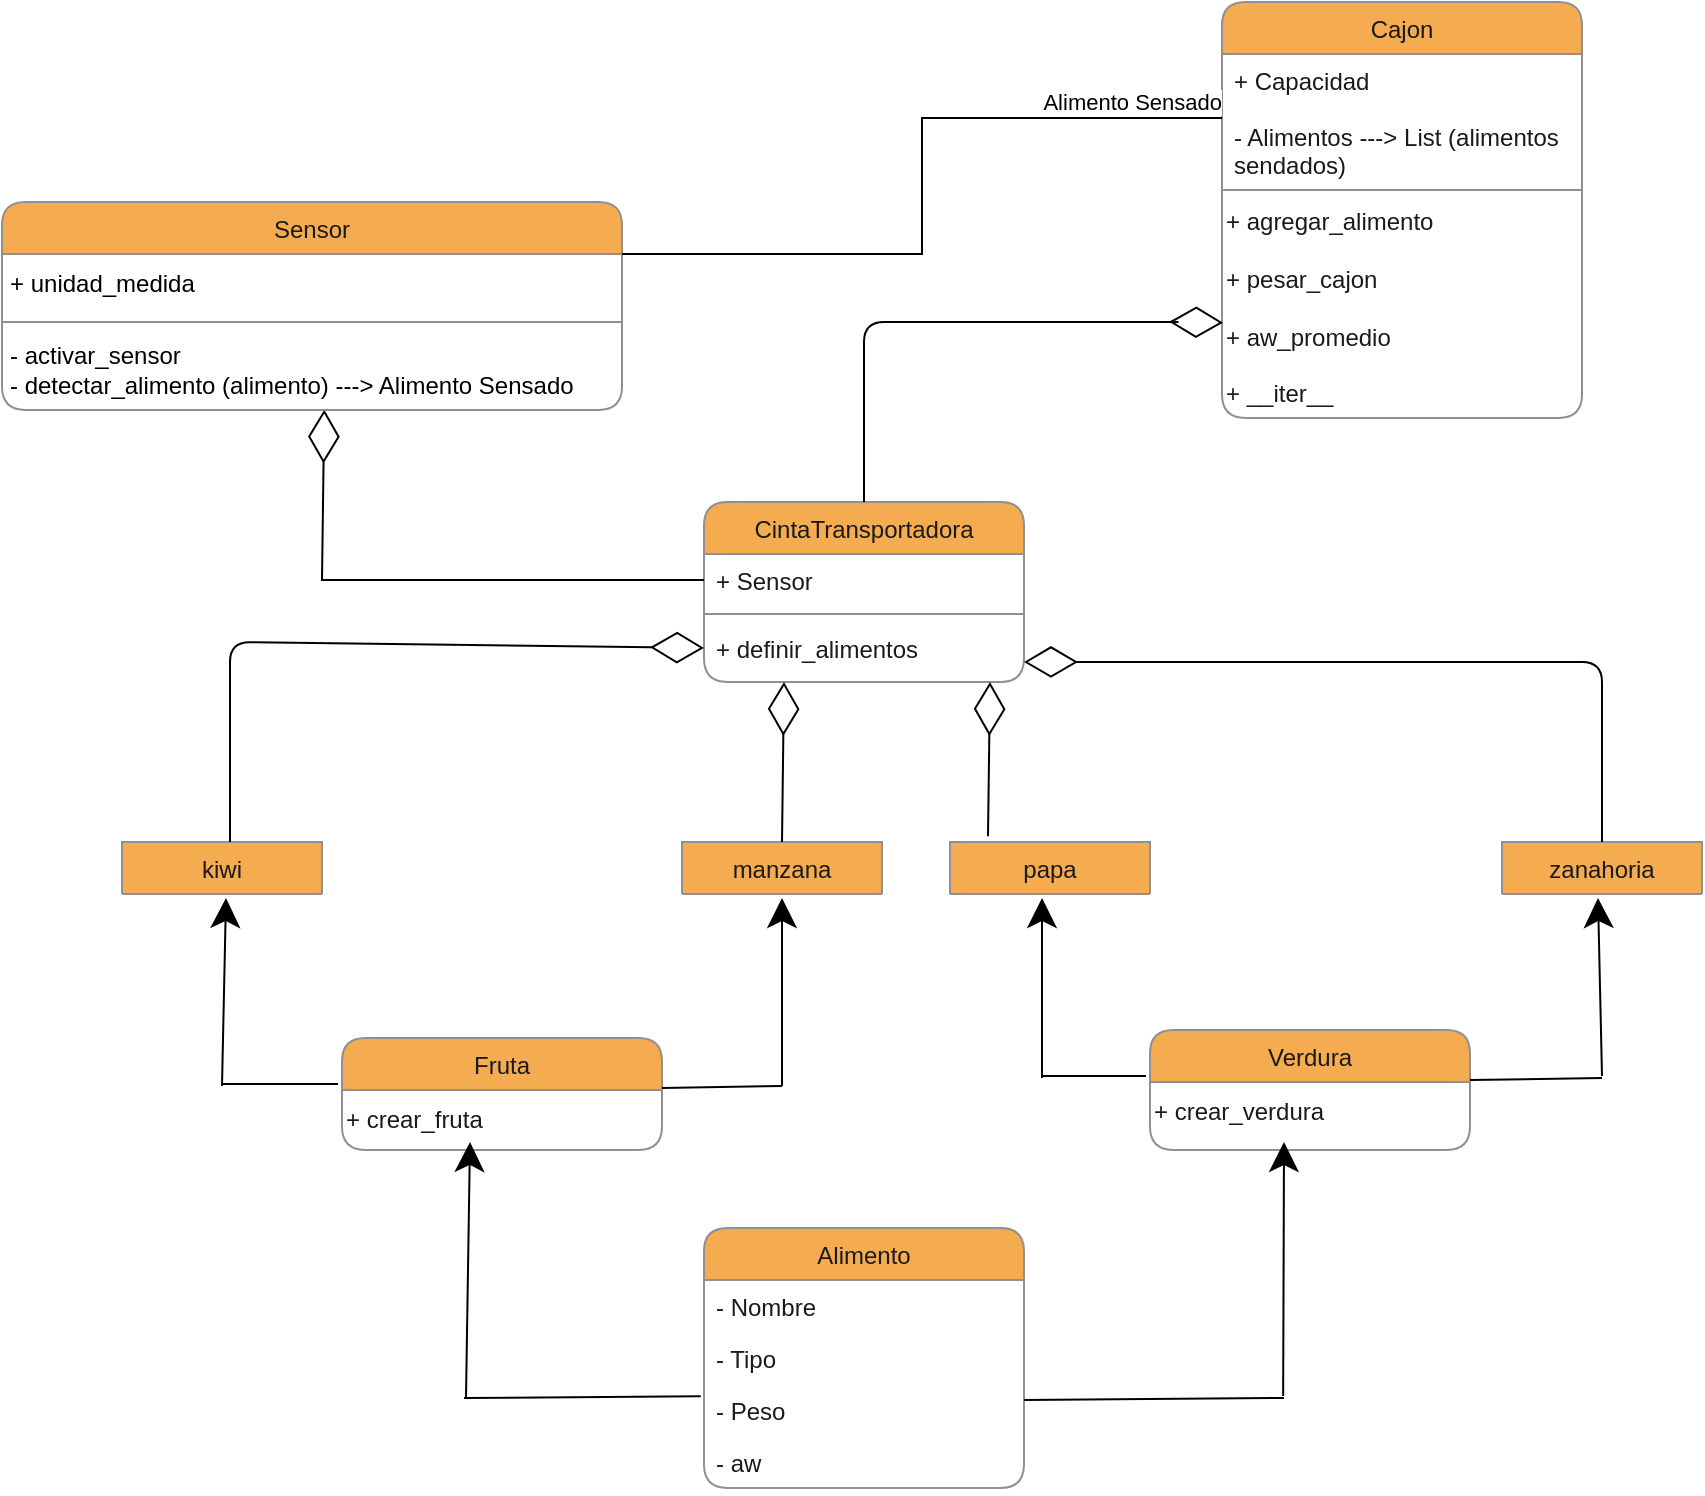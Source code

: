 <mxfile version="26.2.13">
  <diagram id="C5RBs43oDa-KdzZeNtuy" name="Page-1">
    <mxGraphModel dx="1943" dy="458" grid="1" gridSize="10" guides="1" tooltips="1" connect="1" arrows="1" fold="1" page="1" pageScale="1" pageWidth="827" pageHeight="1169" background="none" math="0" shadow="0">
      <root>
        <mxCell id="WIyWlLk6GJQsqaUBKTNV-0" />
        <mxCell id="WIyWlLk6GJQsqaUBKTNV-1" parent="WIyWlLk6GJQsqaUBKTNV-0" />
        <mxCell id="zkfFHV4jXpPFQw0GAbJ--6" value="CintaTransportadora" style="swimlane;fontStyle=0;align=center;verticalAlign=top;childLayout=stackLayout;horizontal=1;startSize=26;horizontalStack=0;resizeParent=1;resizeLast=0;collapsible=1;marginBottom=0;rounded=1;shadow=0;strokeWidth=1;labelBackgroundColor=none;fillColor=#F5AB50;strokeColor=#909090;fontColor=#1A1A1A;" parent="WIyWlLk6GJQsqaUBKTNV-1" vertex="1">
          <mxGeometry x="311" y="320" width="160" height="90" as="geometry">
            <mxRectangle x="130" y="380" width="160" height="26" as="alternateBounds" />
          </mxGeometry>
        </mxCell>
        <mxCell id="zkfFHV4jXpPFQw0GAbJ--7" value="+ Sensor" style="text;align=left;verticalAlign=top;spacingLeft=4;spacingRight=4;overflow=hidden;rotatable=0;points=[[0,0.5],[1,0.5]];portConstraint=eastwest;labelBackgroundColor=none;fontColor=#1A1A1A;rounded=1;" parent="zkfFHV4jXpPFQw0GAbJ--6" vertex="1">
          <mxGeometry y="26" width="160" height="26" as="geometry" />
        </mxCell>
        <mxCell id="zkfFHV4jXpPFQw0GAbJ--9" value="" style="line;html=1;strokeWidth=1;align=left;verticalAlign=middle;spacingTop=-1;spacingLeft=3;spacingRight=3;rotatable=0;labelPosition=right;points=[];portConstraint=eastwest;labelBackgroundColor=none;fillColor=#F5AB50;strokeColor=#909090;fontColor=#1A1A1A;rounded=1;" parent="zkfFHV4jXpPFQw0GAbJ--6" vertex="1">
          <mxGeometry y="52" width="160" height="8" as="geometry" />
        </mxCell>
        <mxCell id="zkfFHV4jXpPFQw0GAbJ--10" value="+ definir_alimentos" style="text;align=left;verticalAlign=top;spacingLeft=4;spacingRight=4;overflow=hidden;rotatable=0;points=[[0,0.5],[1,0.5]];portConstraint=eastwest;fontStyle=0;labelBackgroundColor=none;fontColor=#1A1A1A;rounded=1;" parent="zkfFHV4jXpPFQw0GAbJ--6" vertex="1">
          <mxGeometry y="60" width="160" height="26" as="geometry" />
        </mxCell>
        <mxCell id="zkfFHV4jXpPFQw0GAbJ--13" value="Cajon" style="swimlane;fontStyle=0;align=center;verticalAlign=top;childLayout=stackLayout;horizontal=1;startSize=26;horizontalStack=0;resizeParent=1;resizeLast=0;collapsible=1;marginBottom=0;rounded=1;shadow=0;strokeWidth=1;labelBackgroundColor=none;fillColor=#F5AB50;strokeColor=#909090;fontColor=#1A1A1A;" parent="WIyWlLk6GJQsqaUBKTNV-1" vertex="1">
          <mxGeometry x="570" y="70" width="180" height="208" as="geometry">
            <mxRectangle x="340" y="380" width="170" height="26" as="alternateBounds" />
          </mxGeometry>
        </mxCell>
        <mxCell id="zkfFHV4jXpPFQw0GAbJ--14" value="+ Capacidad&#xa;&#xa;- Alimentos ---&gt; List (alimentos &#xa;sendados)" style="text;align=left;verticalAlign=top;spacingLeft=4;spacingRight=4;overflow=hidden;rotatable=0;points=[[0,0.5],[1,0.5]];portConstraint=eastwest;labelBackgroundColor=none;fontColor=#1A1A1A;rounded=1;" parent="zkfFHV4jXpPFQw0GAbJ--13" vertex="1">
          <mxGeometry y="26" width="180" height="64" as="geometry" />
        </mxCell>
        <mxCell id="zkfFHV4jXpPFQw0GAbJ--15" value="" style="line;html=1;strokeWidth=1;align=left;verticalAlign=middle;spacingTop=-1;spacingLeft=3;spacingRight=3;rotatable=0;labelPosition=right;points=[];portConstraint=eastwest;labelBackgroundColor=none;fillColor=#F5AB50;strokeColor=#909090;fontColor=#1A1A1A;rounded=1;" parent="zkfFHV4jXpPFQw0GAbJ--13" vertex="1">
          <mxGeometry y="90" width="180" height="8" as="geometry" />
        </mxCell>
        <mxCell id="TtFTox5Q7d19spbC-8BE-2" value="+ agregar_alimento&lt;div&gt;&lt;div&gt;&lt;br&gt;&lt;/div&gt;&lt;div&gt;+ pesar_cajon&lt;/div&gt;&lt;div&gt;&lt;br&gt;&lt;/div&gt;&lt;div&gt;+ aw_promedio&lt;/div&gt;&lt;div&gt;&lt;br&gt;&lt;/div&gt;&lt;div&gt;+ __iter__&lt;/div&gt;&lt;/div&gt;" style="text;html=1;align=left;verticalAlign=middle;resizable=0;points=[];autosize=1;strokeColor=none;fillColor=none;labelBackgroundColor=none;fontColor=#1A1A1A;rounded=1;" parent="zkfFHV4jXpPFQw0GAbJ--13" vertex="1">
          <mxGeometry y="98" width="180" height="110" as="geometry" />
        </mxCell>
        <mxCell id="zkfFHV4jXpPFQw0GAbJ--17" value="Alimento" style="swimlane;fontStyle=0;align=center;verticalAlign=top;childLayout=stackLayout;horizontal=1;startSize=26;horizontalStack=0;resizeParent=1;resizeLast=0;collapsible=1;marginBottom=0;rounded=1;shadow=0;strokeWidth=1;labelBackgroundColor=none;fillColor=#F5AB50;strokeColor=#909090;fontColor=#1A1A1A;" parent="WIyWlLk6GJQsqaUBKTNV-1" vertex="1">
          <mxGeometry x="311" y="683" width="160" height="130" as="geometry">
            <mxRectangle x="550" y="140" width="160" height="26" as="alternateBounds" />
          </mxGeometry>
        </mxCell>
        <mxCell id="zkfFHV4jXpPFQw0GAbJ--19" value="- Nombre   " style="text;align=left;verticalAlign=top;spacingLeft=4;spacingRight=4;overflow=hidden;rotatable=0;points=[[0,0.5],[1,0.5]];portConstraint=eastwest;rounded=1;shadow=0;html=0;labelBackgroundColor=none;fontColor=#1A1A1A;" parent="zkfFHV4jXpPFQw0GAbJ--17" vertex="1">
          <mxGeometry y="26" width="160" height="26" as="geometry" />
        </mxCell>
        <mxCell id="zkfFHV4jXpPFQw0GAbJ--20" value="- Tipo" style="text;align=left;verticalAlign=top;spacingLeft=4;spacingRight=4;overflow=hidden;rotatable=0;points=[[0,0.5],[1,0.5]];portConstraint=eastwest;rounded=1;shadow=0;html=0;labelBackgroundColor=none;fontColor=#1A1A1A;" parent="zkfFHV4jXpPFQw0GAbJ--17" vertex="1">
          <mxGeometry y="52" width="160" height="26" as="geometry" />
        </mxCell>
        <mxCell id="zkfFHV4jXpPFQw0GAbJ--21" value="- Peso" style="text;align=left;verticalAlign=top;spacingLeft=4;spacingRight=4;overflow=hidden;rotatable=0;points=[[0,0.5],[1,0.5]];portConstraint=eastwest;rounded=1;shadow=0;html=0;labelBackgroundColor=none;fontColor=#1A1A1A;" parent="zkfFHV4jXpPFQw0GAbJ--17" vertex="1">
          <mxGeometry y="78" width="160" height="26" as="geometry" />
        </mxCell>
        <mxCell id="zkfFHV4jXpPFQw0GAbJ--22" value="- aw" style="text;align=left;verticalAlign=top;spacingLeft=4;spacingRight=4;overflow=hidden;rotatable=0;points=[[0,0.5],[1,0.5]];portConstraint=eastwest;rounded=1;shadow=0;html=0;labelBackgroundColor=none;fontColor=#1A1A1A;" parent="zkfFHV4jXpPFQw0GAbJ--17" vertex="1">
          <mxGeometry y="104" width="160" height="26" as="geometry" />
        </mxCell>
        <mxCell id="TtFTox5Q7d19spbC-8BE-21" value="Verdura" style="swimlane;fontStyle=0;align=center;verticalAlign=top;childLayout=stackLayout;horizontal=1;startSize=26;horizontalStack=0;resizeParent=1;resizeLast=0;collapsible=1;marginBottom=0;rounded=1;shadow=0;strokeWidth=1;labelBackgroundColor=none;fillColor=#F5AB50;strokeColor=#909090;fontColor=#1A1A1A;" parent="WIyWlLk6GJQsqaUBKTNV-1" vertex="1">
          <mxGeometry x="534" y="584" width="160" height="60" as="geometry">
            <mxRectangle x="550" y="140" width="160" height="26" as="alternateBounds" />
          </mxGeometry>
        </mxCell>
        <mxCell id="TtFTox5Q7d19spbC-8BE-26" value="&lt;div&gt;+ crear_verdura&lt;/div&gt;" style="text;html=1;align=left;verticalAlign=middle;resizable=0;points=[];autosize=1;strokeColor=none;fillColor=none;fontColor=#1A1A1A;rounded=1;" parent="TtFTox5Q7d19spbC-8BE-21" vertex="1">
          <mxGeometry y="26" width="160" height="30" as="geometry" />
        </mxCell>
        <mxCell id="TtFTox5Q7d19spbC-8BE-28" value="Fruta" style="swimlane;fontStyle=0;align=center;verticalAlign=top;childLayout=stackLayout;horizontal=1;startSize=26;horizontalStack=0;resizeParent=1;resizeLast=0;collapsible=1;marginBottom=0;rounded=1;shadow=0;strokeWidth=1;labelBackgroundColor=none;fillColor=#F5AB50;strokeColor=#909090;fontColor=#1A1A1A;" parent="WIyWlLk6GJQsqaUBKTNV-1" vertex="1">
          <mxGeometry x="130" y="588" width="160" height="56" as="geometry">
            <mxRectangle x="550" y="140" width="160" height="26" as="alternateBounds" />
          </mxGeometry>
        </mxCell>
        <mxCell id="TtFTox5Q7d19spbC-8BE-33" value="+ crear_fruta" style="text;html=1;align=left;verticalAlign=middle;resizable=0;points=[];autosize=1;strokeColor=none;fillColor=none;fontColor=#1A1A1A;rounded=1;" parent="TtFTox5Q7d19spbC-8BE-28" vertex="1">
          <mxGeometry y="26" width="160" height="30" as="geometry" />
        </mxCell>
        <mxCell id="TtFTox5Q7d19spbC-8BE-37" value="kiwi" style="swimlane;fontStyle=0;align=center;verticalAlign=top;childLayout=stackLayout;horizontal=1;startSize=26;horizontalStack=0;resizeParent=1;resizeLast=0;collapsible=1;marginBottom=0;rounded=1;shadow=0;strokeWidth=1;labelBackgroundColor=none;fillColor=#F5AB50;strokeColor=#909090;fontColor=#1A1A1A;" parent="WIyWlLk6GJQsqaUBKTNV-1" vertex="1" collapsed="1">
          <mxGeometry x="20" y="490" width="100" height="26" as="geometry">
            <mxRectangle x="30" y="370" width="140" height="130" as="alternateBounds" />
          </mxGeometry>
        </mxCell>
        <mxCell id="TtFTox5Q7d19spbC-8BE-51" value="manzana" style="swimlane;fontStyle=0;align=center;verticalAlign=top;childLayout=stackLayout;horizontal=1;startSize=26;horizontalStack=0;resizeParent=1;resizeLast=0;collapsible=1;marginBottom=0;rounded=1;shadow=0;strokeWidth=1;labelBackgroundColor=none;fillColor=#F5AB50;strokeColor=#909090;fontColor=#1A1A1A;" parent="WIyWlLk6GJQsqaUBKTNV-1" vertex="1" collapsed="1">
          <mxGeometry x="300" y="490" width="100" height="26" as="geometry">
            <mxRectangle x="250" y="370" width="140" height="130" as="alternateBounds" />
          </mxGeometry>
        </mxCell>
        <mxCell id="TtFTox5Q7d19spbC-8BE-58" value="papa" style="swimlane;fontStyle=0;align=center;verticalAlign=top;childLayout=stackLayout;horizontal=1;startSize=26;horizontalStack=0;resizeParent=1;resizeLast=0;collapsible=1;marginBottom=0;rounded=1;shadow=0;strokeWidth=1;labelBackgroundColor=none;fillColor=#F5AB50;strokeColor=#909090;fontColor=#1A1A1A;" parent="WIyWlLk6GJQsqaUBKTNV-1" vertex="1" collapsed="1">
          <mxGeometry x="434" y="490" width="100" height="26" as="geometry">
            <mxRectangle x="430" y="370" width="140" height="130" as="alternateBounds" />
          </mxGeometry>
        </mxCell>
        <mxCell id="TtFTox5Q7d19spbC-8BE-65" value="zanahoria" style="swimlane;fontStyle=0;align=center;verticalAlign=top;childLayout=stackLayout;horizontal=1;startSize=26;horizontalStack=0;resizeParent=1;resizeLast=0;collapsible=1;marginBottom=0;rounded=1;shadow=0;strokeWidth=1;labelBackgroundColor=none;fillColor=#F5AB50;strokeColor=#909090;fontColor=#1A1A1A;" parent="WIyWlLk6GJQsqaUBKTNV-1" vertex="1" collapsed="1">
          <mxGeometry x="710" y="490" width="100" height="26" as="geometry">
            <mxRectangle x="650" y="370" width="140" height="130" as="alternateBounds" />
          </mxGeometry>
        </mxCell>
        <mxCell id="2_OG4a07S7AexZU8rX8R-0" value="" style="endArrow=classic;html=1;rounded=1;endSize=12;" parent="WIyWlLk6GJQsqaUBKTNV-1" edge="1">
          <mxGeometry width="50" height="50" relative="1" as="geometry">
            <mxPoint x="192" y="768" as="sourcePoint" />
            <mxPoint x="194" y="640" as="targetPoint" />
          </mxGeometry>
        </mxCell>
        <mxCell id="2_OG4a07S7AexZU8rX8R-1" value="" style="endArrow=none;html=1;rounded=1;entryX=-0.01;entryY=0.237;entryDx=0;entryDy=0;entryPerimeter=0;" parent="WIyWlLk6GJQsqaUBKTNV-1" target="zkfFHV4jXpPFQw0GAbJ--21" edge="1">
          <mxGeometry width="50" height="50" relative="1" as="geometry">
            <mxPoint x="191" y="768" as="sourcePoint" />
            <mxPoint x="411" y="678" as="targetPoint" />
          </mxGeometry>
        </mxCell>
        <mxCell id="2_OG4a07S7AexZU8rX8R-2" value="" style="endArrow=classic;html=1;rounded=1;endSize=12;" parent="WIyWlLk6GJQsqaUBKTNV-1" edge="1">
          <mxGeometry width="50" height="50" relative="1" as="geometry">
            <mxPoint x="600.58" y="767" as="sourcePoint" />
            <mxPoint x="601" y="640" as="targetPoint" />
          </mxGeometry>
        </mxCell>
        <mxCell id="2_OG4a07S7AexZU8rX8R-3" value="" style="endArrow=none;html=1;rounded=1;" parent="WIyWlLk6GJQsqaUBKTNV-1" edge="1">
          <mxGeometry width="50" height="50" relative="1" as="geometry">
            <mxPoint x="471" y="769" as="sourcePoint" />
            <mxPoint x="601" y="768" as="targetPoint" />
          </mxGeometry>
        </mxCell>
        <mxCell id="2_OG4a07S7AexZU8rX8R-4" value="" style="endArrow=classic;html=1;rounded=1;endSize=12;" parent="WIyWlLk6GJQsqaUBKTNV-1" edge="1">
          <mxGeometry width="50" height="50" relative="1" as="geometry">
            <mxPoint x="70" y="612" as="sourcePoint" />
            <mxPoint x="72" y="518" as="targetPoint" />
          </mxGeometry>
        </mxCell>
        <mxCell id="2_OG4a07S7AexZU8rX8R-5" value="" style="endArrow=none;html=1;rounded=1;entryX=-0.01;entryY=0.237;entryDx=0;entryDy=0;entryPerimeter=0;" parent="WIyWlLk6GJQsqaUBKTNV-1" edge="1">
          <mxGeometry width="50" height="50" relative="1" as="geometry">
            <mxPoint x="70" y="611" as="sourcePoint" />
            <mxPoint x="128" y="611" as="targetPoint" />
          </mxGeometry>
        </mxCell>
        <mxCell id="2_OG4a07S7AexZU8rX8R-6" value="" style="endArrow=classic;html=1;rounded=1;endSize=12;" parent="WIyWlLk6GJQsqaUBKTNV-1" edge="1">
          <mxGeometry width="50" height="50" relative="1" as="geometry">
            <mxPoint x="350.0" y="612" as="sourcePoint" />
            <mxPoint x="350" y="518" as="targetPoint" />
          </mxGeometry>
        </mxCell>
        <mxCell id="2_OG4a07S7AexZU8rX8R-7" value="" style="endArrow=none;html=1;rounded=1;" parent="WIyWlLk6GJQsqaUBKTNV-1" edge="1">
          <mxGeometry width="50" height="50" relative="1" as="geometry">
            <mxPoint x="290" y="613" as="sourcePoint" />
            <mxPoint x="350" y="612" as="targetPoint" />
          </mxGeometry>
        </mxCell>
        <mxCell id="2_OG4a07S7AexZU8rX8R-8" value="" style="endArrow=classic;html=1;rounded=1;endSize=12;" parent="WIyWlLk6GJQsqaUBKTNV-1" edge="1">
          <mxGeometry width="50" height="50" relative="1" as="geometry">
            <mxPoint x="480" y="608" as="sourcePoint" />
            <mxPoint x="480" y="518" as="targetPoint" />
          </mxGeometry>
        </mxCell>
        <mxCell id="2_OG4a07S7AexZU8rX8R-9" value="" style="endArrow=none;html=1;rounded=1;entryX=-0.01;entryY=0.237;entryDx=0;entryDy=0;entryPerimeter=0;" parent="WIyWlLk6GJQsqaUBKTNV-1" edge="1">
          <mxGeometry width="50" height="50" relative="1" as="geometry">
            <mxPoint x="480" y="607" as="sourcePoint" />
            <mxPoint x="532" y="607" as="targetPoint" />
          </mxGeometry>
        </mxCell>
        <mxCell id="2_OG4a07S7AexZU8rX8R-10" value="" style="endArrow=classic;html=1;rounded=1;endSize=12;" parent="WIyWlLk6GJQsqaUBKTNV-1" edge="1">
          <mxGeometry width="50" height="50" relative="1" as="geometry">
            <mxPoint x="760" y="607" as="sourcePoint" />
            <mxPoint x="758" y="518" as="targetPoint" />
          </mxGeometry>
        </mxCell>
        <mxCell id="2_OG4a07S7AexZU8rX8R-11" value="" style="endArrow=none;html=1;rounded=1;" parent="WIyWlLk6GJQsqaUBKTNV-1" edge="1">
          <mxGeometry width="50" height="50" relative="1" as="geometry">
            <mxPoint x="694" y="609" as="sourcePoint" />
            <mxPoint x="760" y="608" as="targetPoint" />
          </mxGeometry>
        </mxCell>
        <mxCell id="2_OG4a07S7AexZU8rX8R-17" value="" style="endArrow=diamondThin;endFill=0;endSize=24;html=1;rounded=1;exitX=0.5;exitY=0;exitDx=0;exitDy=0;entryX=0.25;entryY=1;entryDx=0;entryDy=0;" parent="WIyWlLk6GJQsqaUBKTNV-1" source="TtFTox5Q7d19spbC-8BE-51" target="zkfFHV4jXpPFQw0GAbJ--6" edge="1">
          <mxGeometry width="160" relative="1" as="geometry">
            <mxPoint x="274" y="460" as="sourcePoint" />
            <mxPoint x="434" y="460" as="targetPoint" />
          </mxGeometry>
        </mxCell>
        <mxCell id="2_OG4a07S7AexZU8rX8R-18" value="" style="endArrow=diamondThin;endFill=0;endSize=24;html=1;rounded=1;exitX=0.19;exitY=-0.109;exitDx=0;exitDy=0;exitPerimeter=0;" parent="WIyWlLk6GJQsqaUBKTNV-1" source="TtFTox5Q7d19spbC-8BE-58" edge="1">
          <mxGeometry width="160" relative="1" as="geometry">
            <mxPoint x="424" y="450" as="sourcePoint" />
            <mxPoint x="454" y="410" as="targetPoint" />
          </mxGeometry>
        </mxCell>
        <mxCell id="2_OG4a07S7AexZU8rX8R-19" value="" style="endArrow=diamondThin;endFill=0;endSize=24;html=1;rounded=1;exitX=0.5;exitY=0;exitDx=0;exitDy=0;entryX=1;entryY=0.769;entryDx=0;entryDy=0;entryPerimeter=0;" parent="WIyWlLk6GJQsqaUBKTNV-1" source="TtFTox5Q7d19spbC-8BE-65" target="zkfFHV4jXpPFQw0GAbJ--10" edge="1">
          <mxGeometry width="160" relative="1" as="geometry">
            <mxPoint x="664" y="440" as="sourcePoint" />
            <mxPoint x="824" y="440" as="targetPoint" />
            <Array as="points">
              <mxPoint x="760" y="400" />
            </Array>
          </mxGeometry>
        </mxCell>
        <mxCell id="2_OG4a07S7AexZU8rX8R-20" value="" style="endArrow=diamondThin;endFill=0;endSize=24;html=1;rounded=1;exitX=0.5;exitY=0;exitDx=0;exitDy=0;entryX=0;entryY=0.5;entryDx=0;entryDy=0;" parent="WIyWlLk6GJQsqaUBKTNV-1" target="zkfFHV4jXpPFQw0GAbJ--10" edge="1">
          <mxGeometry width="160" relative="1" as="geometry">
            <mxPoint x="74" y="490" as="sourcePoint" />
            <mxPoint x="204" y="450" as="targetPoint" />
            <Array as="points">
              <mxPoint x="74" y="390" />
            </Array>
          </mxGeometry>
        </mxCell>
        <mxCell id="2_OG4a07S7AexZU8rX8R-22" value="" style="endArrow=diamondThin;endFill=0;endSize=24;html=1;rounded=1;exitX=0.5;exitY=0;exitDx=0;exitDy=0;entryX=0.003;entryY=0.567;entryDx=0;entryDy=0;entryPerimeter=0;" parent="WIyWlLk6GJQsqaUBKTNV-1" source="zkfFHV4jXpPFQw0GAbJ--6" target="TtFTox5Q7d19spbC-8BE-2" edge="1">
          <mxGeometry width="160" relative="1" as="geometry">
            <mxPoint x="344" y="280" as="sourcePoint" />
            <mxPoint x="504" y="280" as="targetPoint" />
            <Array as="points">
              <mxPoint x="391" y="230" />
              <mxPoint x="550" y="230" />
            </Array>
          </mxGeometry>
        </mxCell>
        <mxCell id="pdYEQabYCU16_x5gFn3y-7" value="" style="endArrow=diamondThin;endFill=0;endSize=24;html=1;rounded=0;entryX=0.382;entryY=1.147;entryDx=0;entryDy=0;entryPerimeter=0;exitX=0;exitY=0.5;exitDx=0;exitDy=0;" edge="1" parent="WIyWlLk6GJQsqaUBKTNV-1" source="zkfFHV4jXpPFQw0GAbJ--7">
          <mxGeometry width="160" relative="1" as="geometry">
            <mxPoint x="270" y="300" as="sourcePoint" />
            <mxPoint x="121.12" y="273.822" as="targetPoint" />
            <Array as="points">
              <mxPoint x="120" y="359" />
            </Array>
          </mxGeometry>
        </mxCell>
        <mxCell id="pdYEQabYCU16_x5gFn3y-8" value="Sensor" style="swimlane;fontStyle=0;align=center;verticalAlign=top;childLayout=stackLayout;horizontal=1;startSize=26;horizontalStack=0;resizeParent=1;resizeLast=0;collapsible=1;marginBottom=0;rounded=1;shadow=0;strokeWidth=1;labelBackgroundColor=none;fillColor=#F5AB50;strokeColor=#909090;fontColor=#1A1A1A;" vertex="1" parent="WIyWlLk6GJQsqaUBKTNV-1">
          <mxGeometry x="-40" y="170" width="310" height="104" as="geometry">
            <mxRectangle x="130" y="380" width="160" height="26" as="alternateBounds" />
          </mxGeometry>
        </mxCell>
        <mxCell id="pdYEQabYCU16_x5gFn3y-17" value="&lt;div&gt;&lt;span style=&quot;background-color: transparent; color: light-dark(rgb(0, 0, 0), rgb(255, 255, 255));&quot;&gt;+ unidad_medida&lt;/span&gt;&lt;/div&gt;" style="text;html=1;align=left;verticalAlign=middle;resizable=0;points=[];autosize=1;strokeColor=none;fillColor=none;spacingTop=0;spacingLeft=2;" vertex="1" parent="pdYEQabYCU16_x5gFn3y-8">
          <mxGeometry y="26" width="310" height="30" as="geometry" />
        </mxCell>
        <mxCell id="pdYEQabYCU16_x5gFn3y-10" value="" style="line;html=1;strokeWidth=1;align=left;verticalAlign=middle;spacingTop=0;spacingLeft=2;spacingRight=3;rotatable=0;labelPosition=right;points=[];portConstraint=eastwest;labelBackgroundColor=none;fillColor=#F5AB50;strokeColor=#909090;fontColor=#1A1A1A;rounded=1;" vertex="1" parent="pdYEQabYCU16_x5gFn3y-8">
          <mxGeometry y="56" width="310" height="8" as="geometry" />
        </mxCell>
        <mxCell id="pdYEQabYCU16_x5gFn3y-18" value="&lt;div style=&quot;&quot;&gt;- activar_sensor&lt;/div&gt;&lt;span style=&quot;&quot;&gt;- detectar_alimento (alimento) ---&amp;gt; Alimento Sensado&lt;/span&gt;" style="text;html=1;align=left;verticalAlign=middle;resizable=0;points=[];autosize=1;strokeColor=none;fillColor=none;spacingTop=0;spacingLeft=2;" vertex="1" parent="pdYEQabYCU16_x5gFn3y-8">
          <mxGeometry y="64" width="310" height="40" as="geometry" />
        </mxCell>
        <mxCell id="pdYEQabYCU16_x5gFn3y-12" value="" style="endArrow=none;html=1;edgeStyle=orthogonalEdgeStyle;rounded=0;exitX=1;exitY=0.25;exitDx=0;exitDy=0;entryX=0;entryY=0.5;entryDx=0;entryDy=0;" edge="1" parent="WIyWlLk6GJQsqaUBKTNV-1" source="pdYEQabYCU16_x5gFn3y-8" target="zkfFHV4jXpPFQw0GAbJ--14">
          <mxGeometry relative="1" as="geometry">
            <mxPoint x="240" y="200" as="sourcePoint" />
            <mxPoint x="400" y="200" as="targetPoint" />
          </mxGeometry>
        </mxCell>
        <mxCell id="pdYEQabYCU16_x5gFn3y-14" value="Alimento Sensado" style="edgeLabel;resizable=0;html=1;align=right;verticalAlign=bottom;" connectable="0" vertex="1" parent="pdYEQabYCU16_x5gFn3y-12">
          <mxGeometry x="1" relative="1" as="geometry" />
        </mxCell>
      </root>
    </mxGraphModel>
  </diagram>
</mxfile>
